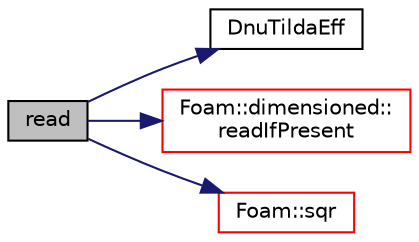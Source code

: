 digraph "read"
{
  bgcolor="transparent";
  edge [fontname="Helvetica",fontsize="10",labelfontname="Helvetica",labelfontsize="10"];
  node [fontname="Helvetica",fontsize="10",shape=record];
  rankdir="LR";
  Node1 [label="read",height=0.2,width=0.4,color="black", fillcolor="grey75", style="filled", fontcolor="black"];
  Node1 -> Node2 [color="midnightblue",fontsize="10",style="solid",fontname="Helvetica"];
  Node2 [label="DnuTildaEff",height=0.2,width=0.4,color="black",URL="$a02467.html#a63ea14965271bc8acfcabff0b8954fae",tooltip="Return the effective diffusivity for nuTilda. "];
  Node1 -> Node3 [color="midnightblue",fontsize="10",style="solid",fontname="Helvetica"];
  Node3 [label="Foam::dimensioned::\lreadIfPresent",height=0.2,width=0.4,color="red",URL="$a00536.html#ae9908fe8be8b23b418bf2ae8987b9abd",tooltip="Update the value of dimensioned<Type> if found in the dictionary. "];
  Node1 -> Node4 [color="midnightblue",fontsize="10",style="solid",fontname="Helvetica"];
  Node4 [label="Foam::sqr",height=0.2,width=0.4,color="red",URL="$a10893.html#a277dc11c581d53826ab5090b08f3b17b"];
}
